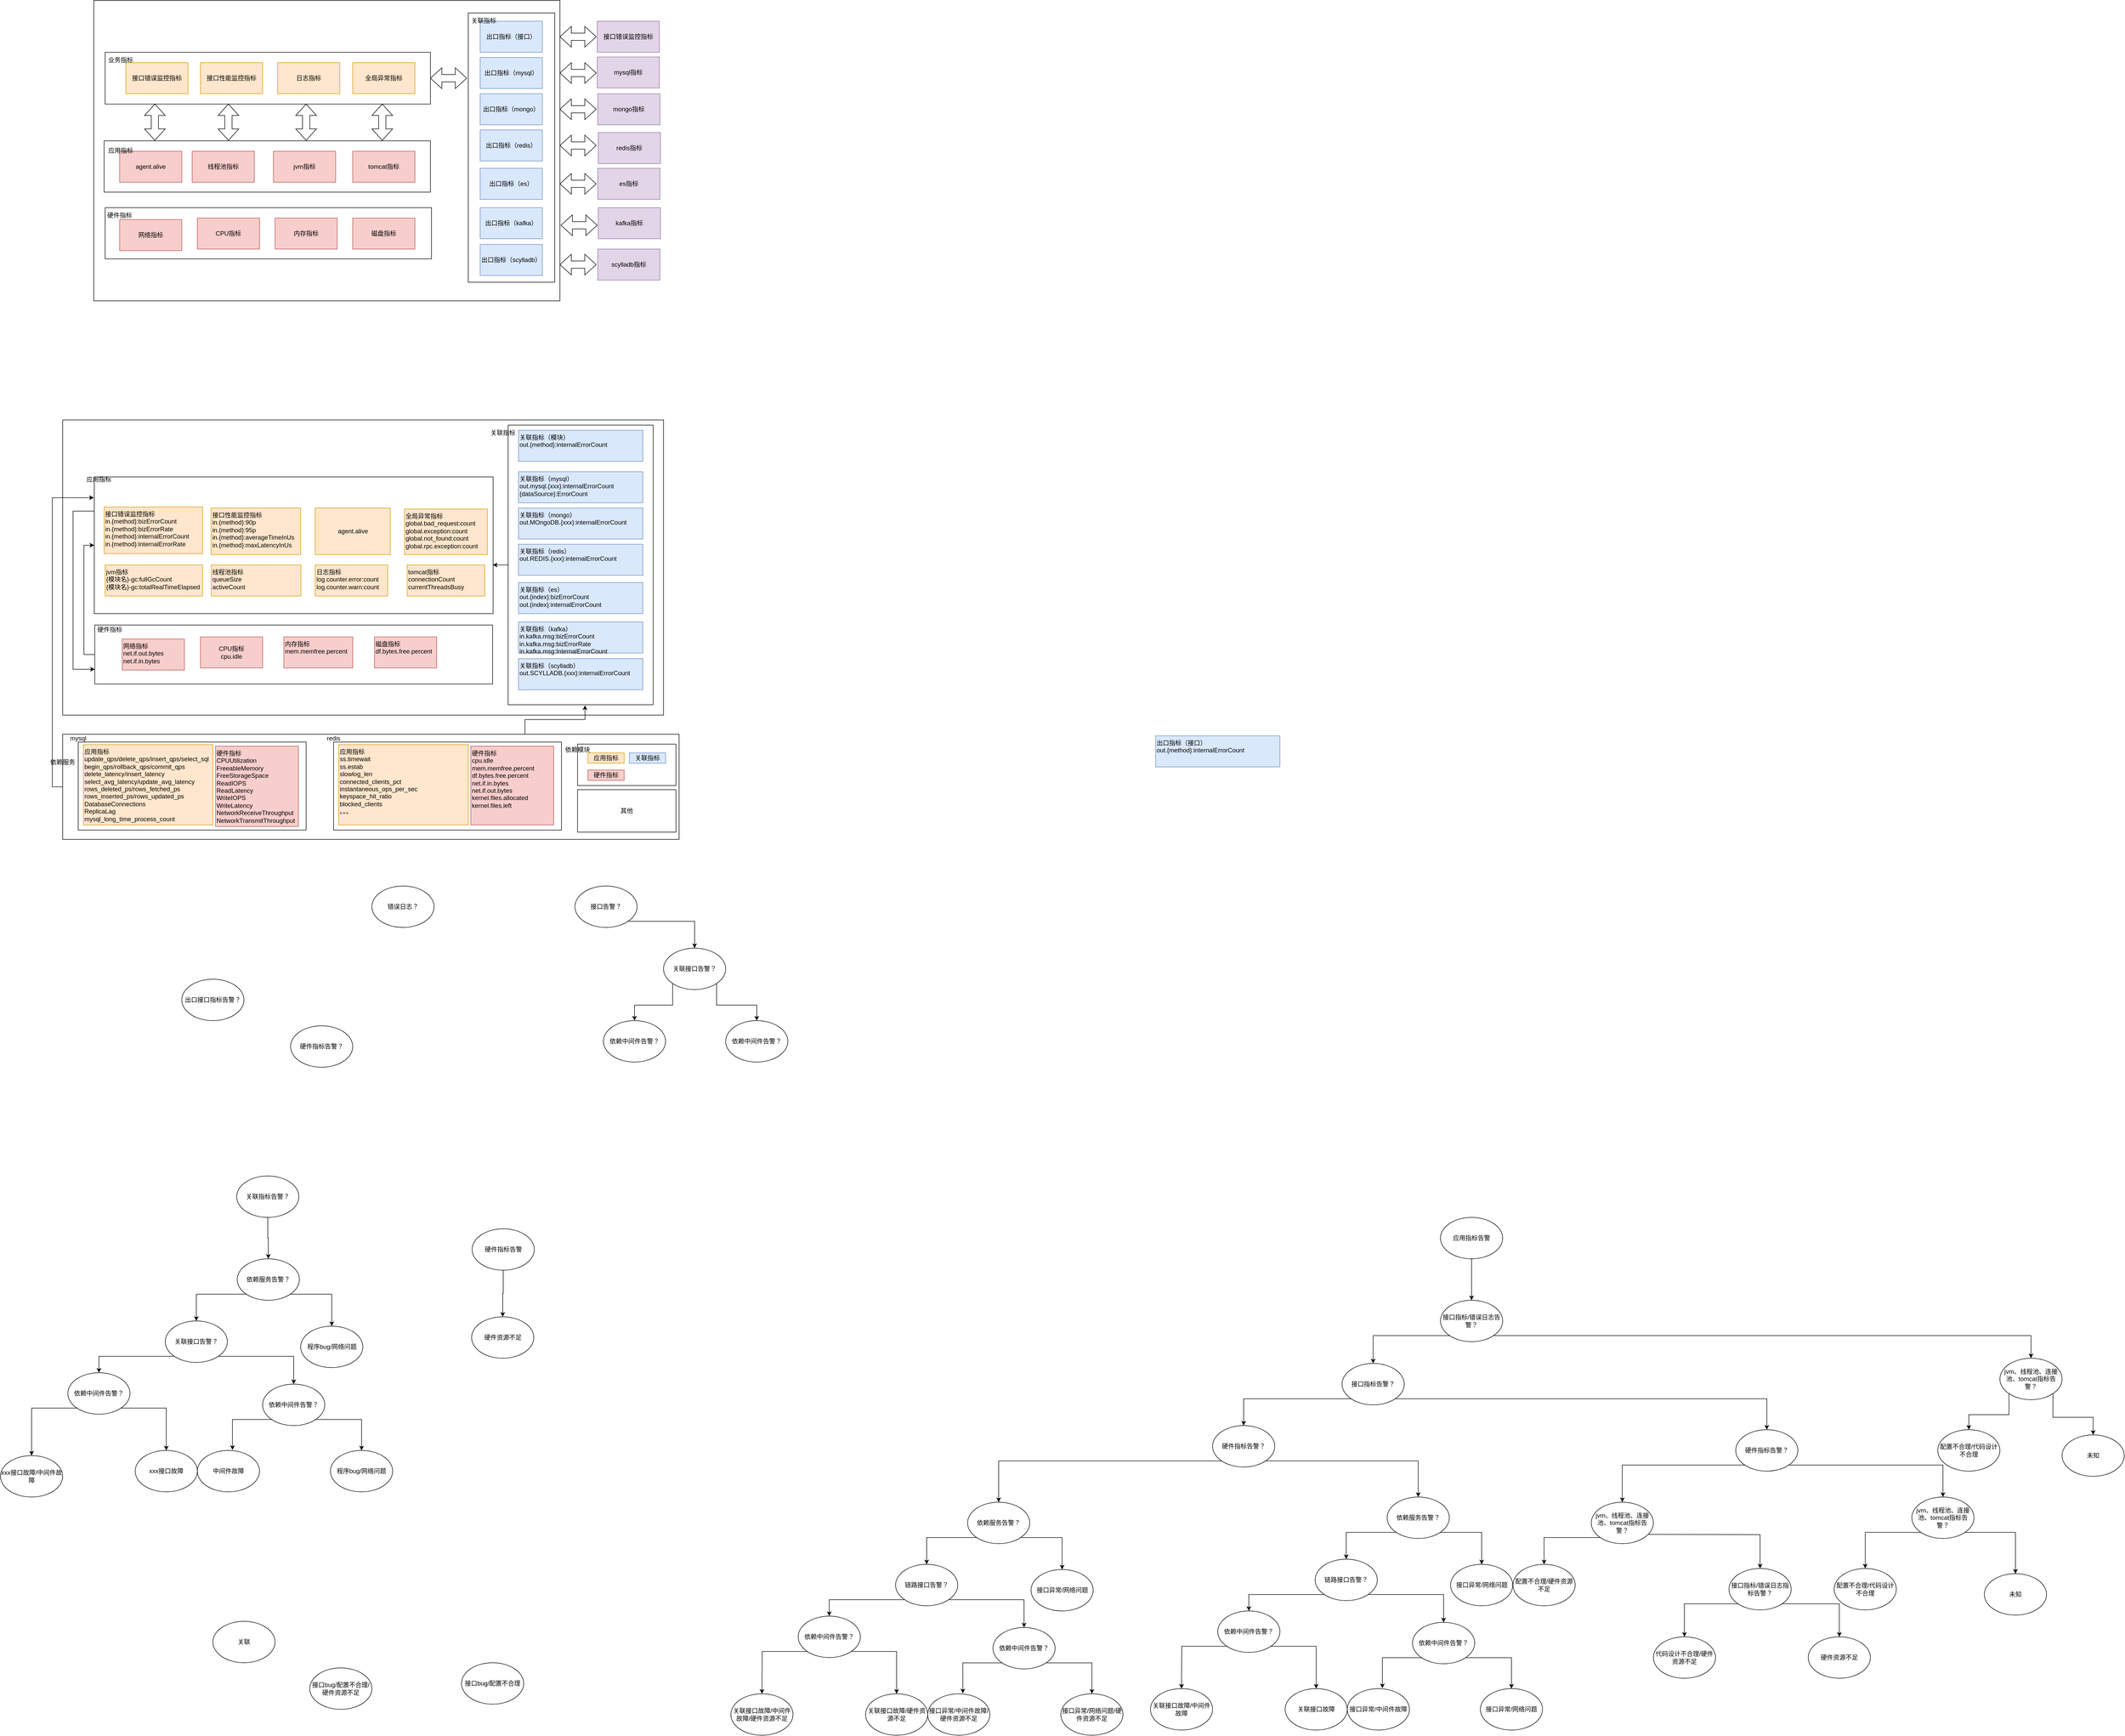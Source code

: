 <mxfile version="21.6.8" type="github">
  <diagram name="第 1 页" id="pP1Augc4i_gT_uIrw5zo">
    <mxGraphModel dx="2514" dy="-258" grid="1" gridSize="10" guides="1" tooltips="1" connect="1" arrows="1" fold="1" page="1" pageScale="1" pageWidth="827" pageHeight="1169" math="0" shadow="0">
      <root>
        <mxCell id="0" />
        <mxCell id="1" parent="0" />
        <mxCell id="GTbeVNirNUgCoXyDw2od-292" value="" style="rounded=0;whiteSpace=wrap;html=1;" vertex="1" parent="1">
          <mxGeometry x="-700" y="2757" width="1190" height="203" as="geometry" />
        </mxCell>
        <mxCell id="GTbeVNirNUgCoXyDw2od-178" value="" style="rounded=0;whiteSpace=wrap;html=1;align=left;verticalAlign=top;" vertex="1" parent="1">
          <mxGeometry x="-700" y="2150" width="1160" height="570" as="geometry" />
        </mxCell>
        <mxCell id="GTbeVNirNUgCoXyDw2od-281" style="edgeStyle=orthogonalEdgeStyle;rounded=0;orthogonalLoop=1;jettySize=auto;html=1;exitX=0;exitY=0.5;exitDx=0;exitDy=0;entryX=0.999;entryY=0.644;entryDx=0;entryDy=0;entryPerimeter=0;" edge="1" parent="1" source="GTbeVNirNUgCoXyDw2od-257" target="GTbeVNirNUgCoXyDw2od-181">
          <mxGeometry relative="1" as="geometry" />
        </mxCell>
        <mxCell id="GTbeVNirNUgCoXyDw2od-257" value="" style="rounded=0;whiteSpace=wrap;html=1;" vertex="1" parent="1">
          <mxGeometry x="160" y="2160" width="280" height="540" as="geometry" />
        </mxCell>
        <mxCell id="GTbeVNirNUgCoXyDw2od-76" value="" style="rounded=0;whiteSpace=wrap;html=1;" vertex="1" parent="1">
          <mxGeometry x="-640" y="1340" width="900" height="580" as="geometry" />
        </mxCell>
        <mxCell id="GTbeVNirNUgCoXyDw2od-93" value="" style="rounded=0;whiteSpace=wrap;html=1;" vertex="1" parent="1">
          <mxGeometry x="-618" y="1740" width="630" height="99" as="geometry" />
        </mxCell>
        <mxCell id="GTbeVNirNUgCoXyDw2od-51" value="" style="rounded=0;whiteSpace=wrap;html=1;" vertex="1" parent="1">
          <mxGeometry x="-618" y="1440" width="628" height="100" as="geometry" />
        </mxCell>
        <mxCell id="GTbeVNirNUgCoXyDw2od-50" value="" style="rounded=0;whiteSpace=wrap;html=1;" vertex="1" parent="1">
          <mxGeometry x="-620" y="1611" width="630" height="99" as="geometry" />
        </mxCell>
        <mxCell id="GTbeVNirNUgCoXyDw2od-49" value="" style="rounded=0;whiteSpace=wrap;html=1;" vertex="1" parent="1">
          <mxGeometry x="83" y="1364" width="167" height="520" as="geometry" />
        </mxCell>
        <mxCell id="GTbeVNirNUgCoXyDw2od-22" value="CPU指标" style="rounded=0;whiteSpace=wrap;html=1;fillColor=#f8cecc;strokeColor=#b85450;" vertex="1" parent="1">
          <mxGeometry x="-440" y="1760" width="120" height="60" as="geometry" />
        </mxCell>
        <mxCell id="GTbeVNirNUgCoXyDw2od-23" value="内存指标" style="rounded=0;whiteSpace=wrap;html=1;fillColor=#f8cecc;strokeColor=#b85450;" vertex="1" parent="1">
          <mxGeometry x="-290" y="1760" width="120" height="60" as="geometry" />
        </mxCell>
        <mxCell id="GTbeVNirNUgCoXyDw2od-24" value="磁盘指标" style="rounded=0;whiteSpace=wrap;html=1;fillColor=#f8cecc;strokeColor=#b85450;" vertex="1" parent="1">
          <mxGeometry x="-140" y="1760" width="120" height="60" as="geometry" />
        </mxCell>
        <mxCell id="GTbeVNirNUgCoXyDw2od-25" value="网络指标" style="rounded=0;whiteSpace=wrap;html=1;fillColor=#f8cecc;strokeColor=#b85450;" vertex="1" parent="1">
          <mxGeometry x="-590" y="1763" width="120" height="60" as="geometry" />
        </mxCell>
        <mxCell id="GTbeVNirNUgCoXyDw2od-26" value="tomcat指标" style="rounded=0;whiteSpace=wrap;html=1;fillColor=#f8cecc;strokeColor=#b85450;" vertex="1" parent="1">
          <mxGeometry x="-140" y="1631" width="120" height="60" as="geometry" />
        </mxCell>
        <mxCell id="GTbeVNirNUgCoXyDw2od-27" value="线程池指标" style="rounded=0;whiteSpace=wrap;html=1;fillColor=#f8cecc;strokeColor=#b85450;" vertex="1" parent="1">
          <mxGeometry x="-450" y="1631" width="120" height="60" as="geometry" />
        </mxCell>
        <mxCell id="GTbeVNirNUgCoXyDw2od-28" value="jvm指标" style="rounded=0;whiteSpace=wrap;html=1;fillColor=#f8cecc;strokeColor=#b85450;" vertex="1" parent="1">
          <mxGeometry x="-293" y="1631" width="120" height="60" as="geometry" />
        </mxCell>
        <mxCell id="GTbeVNirNUgCoXyDw2od-29" value="日志指标" style="rounded=0;whiteSpace=wrap;html=1;fillColor=#ffe6cc;strokeColor=#d79b00;" vertex="1" parent="1">
          <mxGeometry x="-285" y="1460" width="120" height="60" as="geometry" />
        </mxCell>
        <mxCell id="GTbeVNirNUgCoXyDw2od-30" value="接口性能监控指标" style="rounded=0;whiteSpace=wrap;html=1;fillColor=#ffe6cc;strokeColor=#d79b00;" vertex="1" parent="1">
          <mxGeometry x="-434" y="1460" width="120" height="60" as="geometry" />
        </mxCell>
        <mxCell id="GTbeVNirNUgCoXyDw2od-31" value="接口错误监控指标" style="rounded=0;whiteSpace=wrap;html=1;fillColor=#ffe6cc;strokeColor=#d79b00;" vertex="1" parent="1">
          <mxGeometry x="-578" y="1460" width="120" height="60" as="geometry" />
        </mxCell>
        <mxCell id="GTbeVNirNUgCoXyDw2od-43" value="出口指标（mysql）" style="rounded=0;whiteSpace=wrap;html=1;fillColor=#dae8fc;strokeColor=#6c8ebf;" vertex="1" parent="1">
          <mxGeometry x="106" y="1450" width="120" height="60" as="geometry" />
        </mxCell>
        <mxCell id="GTbeVNirNUgCoXyDw2od-44" value="出口指标（mongo）" style="rounded=0;whiteSpace=wrap;html=1;fillColor=#dae8fc;strokeColor=#6c8ebf;" vertex="1" parent="1">
          <mxGeometry x="106" y="1520" width="120" height="60" as="geometry" />
        </mxCell>
        <mxCell id="GTbeVNirNUgCoXyDw2od-45" value="出口指标（redis）" style="rounded=0;whiteSpace=wrap;html=1;fillColor=#dae8fc;strokeColor=#6c8ebf;" vertex="1" parent="1">
          <mxGeometry x="106" y="1590" width="120" height="60" as="geometry" />
        </mxCell>
        <mxCell id="GTbeVNirNUgCoXyDw2od-46" value="出口指标（kafka）" style="rounded=0;whiteSpace=wrap;html=1;fillColor=#dae8fc;strokeColor=#6c8ebf;" vertex="1" parent="1">
          <mxGeometry x="106" y="1740" width="120" height="60" as="geometry" />
        </mxCell>
        <mxCell id="GTbeVNirNUgCoXyDw2od-47" value="出口指标（scylladb）" style="rounded=0;whiteSpace=wrap;html=1;fillColor=#dae8fc;strokeColor=#6c8ebf;" vertex="1" parent="1">
          <mxGeometry x="106" y="1811" width="120" height="60" as="geometry" />
        </mxCell>
        <mxCell id="GTbeVNirNUgCoXyDw2od-48" value="出口指标（es）" style="rounded=0;whiteSpace=wrap;html=1;fillColor=#dae8fc;strokeColor=#6c8ebf;" vertex="1" parent="1">
          <mxGeometry x="106" y="1664" width="120" height="60" as="geometry" />
        </mxCell>
        <mxCell id="GTbeVNirNUgCoXyDw2od-52" value="agent.alive" style="rounded=0;whiteSpace=wrap;html=1;fillColor=#f8cecc;strokeColor=#b85450;" vertex="1" parent="1">
          <mxGeometry x="-590" y="1631" width="120" height="60" as="geometry" />
        </mxCell>
        <mxCell id="GTbeVNirNUgCoXyDw2od-55" value="" style="html=1;shadow=0;dashed=0;align=center;verticalAlign=middle;shape=mxgraph.arrows2.twoWayArrow;dy=0.65;dx=22;direction=south;" vertex="1" parent="1">
          <mxGeometry x="-542" y="1540" width="40" height="70" as="geometry" />
        </mxCell>
        <mxCell id="GTbeVNirNUgCoXyDw2od-56" value="" style="html=1;shadow=0;dashed=0;align=center;verticalAlign=middle;shape=mxgraph.arrows2.twoWayArrow;dy=0.65;dx=22;direction=south;" vertex="1" parent="1">
          <mxGeometry x="-400" y="1540" width="40" height="70" as="geometry" />
        </mxCell>
        <mxCell id="GTbeVNirNUgCoXyDw2od-57" value="" style="html=1;shadow=0;dashed=0;align=center;verticalAlign=middle;shape=mxgraph.arrows2.twoWayArrow;dy=0.65;dx=22;direction=south;" vertex="1" parent="1">
          <mxGeometry x="-103" y="1540" width="40" height="70" as="geometry" />
        </mxCell>
        <mxCell id="GTbeVNirNUgCoXyDw2od-58" value="出口指标（接口）" style="rounded=0;whiteSpace=wrap;html=1;fillColor=#dae8fc;strokeColor=#6c8ebf;" vertex="1" parent="1">
          <mxGeometry x="106" y="1380" width="120" height="60" as="geometry" />
        </mxCell>
        <mxCell id="GTbeVNirNUgCoXyDw2od-60" value="" style="html=1;shadow=0;dashed=0;align=center;verticalAlign=middle;shape=mxgraph.arrows2.twoWayArrow;dy=0.65;dx=22;direction=west;" vertex="1" parent="1">
          <mxGeometry x="10" y="1470" width="70" height="40" as="geometry" />
        </mxCell>
        <mxCell id="GTbeVNirNUgCoXyDw2od-61" value="mysql指标" style="rounded=0;whiteSpace=wrap;html=1;fillColor=#e1d5e7;strokeColor=#9673a6;" vertex="1" parent="1">
          <mxGeometry x="332" y="1449" width="120" height="60" as="geometry" />
        </mxCell>
        <mxCell id="GTbeVNirNUgCoXyDw2od-62" value="mongo指标" style="rounded=0;whiteSpace=wrap;html=1;fillColor=#e1d5e7;strokeColor=#9673a6;" vertex="1" parent="1">
          <mxGeometry x="333" y="1520" width="120" height="60" as="geometry" />
        </mxCell>
        <mxCell id="GTbeVNirNUgCoXyDw2od-63" value="redis指标" style="rounded=0;whiteSpace=wrap;html=1;fillColor=#e1d5e7;strokeColor=#9673a6;" vertex="1" parent="1">
          <mxGeometry x="334" y="1595" width="120" height="60" as="geometry" />
        </mxCell>
        <mxCell id="GTbeVNirNUgCoXyDw2od-64" value="es指标" style="rounded=0;whiteSpace=wrap;html=1;fillColor=#e1d5e7;strokeColor=#9673a6;" vertex="1" parent="1">
          <mxGeometry x="333" y="1664" width="120" height="60" as="geometry" />
        </mxCell>
        <mxCell id="GTbeVNirNUgCoXyDw2od-65" value="kafka指标" style="rounded=0;whiteSpace=wrap;html=1;fillColor=#e1d5e7;strokeColor=#9673a6;" vertex="1" parent="1">
          <mxGeometry x="334" y="1740" width="120" height="60" as="geometry" />
        </mxCell>
        <mxCell id="GTbeVNirNUgCoXyDw2od-66" value="接口错误监控指标" style="rounded=0;whiteSpace=wrap;html=1;fillColor=#e1d5e7;strokeColor=#9673a6;" vertex="1" parent="1">
          <mxGeometry x="332" y="1380" width="120" height="60" as="geometry" />
        </mxCell>
        <mxCell id="GTbeVNirNUgCoXyDw2od-67" value="scylladb指标" style="rounded=0;whiteSpace=wrap;html=1;fillColor=#e1d5e7;strokeColor=#9673a6;" vertex="1" parent="1">
          <mxGeometry x="333" y="1820" width="120" height="60" as="geometry" />
        </mxCell>
        <mxCell id="GTbeVNirNUgCoXyDw2od-69" value="" style="html=1;shadow=0;dashed=0;align=center;verticalAlign=middle;shape=mxgraph.arrows2.twoWayArrow;dy=0.65;dx=22;direction=west;" vertex="1" parent="1">
          <mxGeometry x="260" y="1390" width="70" height="40" as="geometry" />
        </mxCell>
        <mxCell id="GTbeVNirNUgCoXyDw2od-70" value="" style="html=1;shadow=0;dashed=0;align=center;verticalAlign=middle;shape=mxgraph.arrows2.twoWayArrow;dy=0.65;dx=22;direction=west;" vertex="1" parent="1">
          <mxGeometry x="260" y="1460" width="70" height="40" as="geometry" />
        </mxCell>
        <mxCell id="GTbeVNirNUgCoXyDw2od-71" value="" style="html=1;shadow=0;dashed=0;align=center;verticalAlign=middle;shape=mxgraph.arrows2.twoWayArrow;dy=0.65;dx=22;direction=west;" vertex="1" parent="1">
          <mxGeometry x="260" y="1530" width="70" height="40" as="geometry" />
        </mxCell>
        <mxCell id="GTbeVNirNUgCoXyDw2od-72" value="" style="html=1;shadow=0;dashed=0;align=center;verticalAlign=middle;shape=mxgraph.arrows2.twoWayArrow;dy=0.65;dx=22;direction=west;" vertex="1" parent="1">
          <mxGeometry x="260" y="1600" width="70" height="40" as="geometry" />
        </mxCell>
        <mxCell id="GTbeVNirNUgCoXyDw2od-73" value="" style="html=1;shadow=0;dashed=0;align=center;verticalAlign=middle;shape=mxgraph.arrows2.twoWayArrow;dy=0.65;dx=22;direction=west;" vertex="1" parent="1">
          <mxGeometry x="260" y="1674" width="70" height="40" as="geometry" />
        </mxCell>
        <mxCell id="GTbeVNirNUgCoXyDw2od-74" value="" style="html=1;shadow=0;dashed=0;align=center;verticalAlign=middle;shape=mxgraph.arrows2.twoWayArrow;dy=0.65;dx=22;direction=west;" vertex="1" parent="1">
          <mxGeometry x="262" y="1754" width="70" height="40" as="geometry" />
        </mxCell>
        <mxCell id="GTbeVNirNUgCoXyDw2od-75" value="" style="html=1;shadow=0;dashed=0;align=center;verticalAlign=middle;shape=mxgraph.arrows2.twoWayArrow;dy=0.65;dx=22;direction=west;" vertex="1" parent="1">
          <mxGeometry x="260" y="1830" width="70" height="40" as="geometry" />
        </mxCell>
        <mxCell id="GTbeVNirNUgCoXyDw2od-80" value="业务指标" style="text;html=1;strokeColor=none;fillColor=none;align=center;verticalAlign=middle;whiteSpace=wrap;rounded=0;" vertex="1" parent="1">
          <mxGeometry x="-618" y="1440" width="60" height="30" as="geometry" />
        </mxCell>
        <mxCell id="GTbeVNirNUgCoXyDw2od-81" value="应用指标" style="text;html=1;strokeColor=none;fillColor=none;align=center;verticalAlign=middle;whiteSpace=wrap;rounded=0;" vertex="1" parent="1">
          <mxGeometry x="-618" y="1615" width="60" height="30" as="geometry" />
        </mxCell>
        <mxCell id="GTbeVNirNUgCoXyDw2od-82" value="关联指标" style="text;html=1;strokeColor=none;fillColor=none;align=center;verticalAlign=middle;whiteSpace=wrap;rounded=0;" vertex="1" parent="1">
          <mxGeometry x="83" y="1364" width="60" height="30" as="geometry" />
        </mxCell>
        <mxCell id="GTbeVNirNUgCoXyDw2od-94" value="硬件指标" style="text;html=1;strokeColor=none;fillColor=none;align=center;verticalAlign=middle;whiteSpace=wrap;rounded=0;" vertex="1" parent="1">
          <mxGeometry x="-620" y="1740" width="60" height="30" as="geometry" />
        </mxCell>
        <mxCell id="GTbeVNirNUgCoXyDw2od-132" value="全局异常指标" style="rounded=0;whiteSpace=wrap;html=1;fillColor=#ffe6cc;strokeColor=#d79b00;" vertex="1" parent="1">
          <mxGeometry x="-140" y="1460" width="120" height="60" as="geometry" />
        </mxCell>
        <mxCell id="GTbeVNirNUgCoXyDw2od-133" value="" style="html=1;shadow=0;dashed=0;align=center;verticalAlign=middle;shape=mxgraph.arrows2.twoWayArrow;dy=0.65;dx=22;direction=south;" vertex="1" parent="1">
          <mxGeometry x="-250" y="1540" width="40" height="70" as="geometry" />
        </mxCell>
        <mxCell id="GTbeVNirNUgCoXyDw2od-280" style="edgeStyle=orthogonalEdgeStyle;rounded=0;orthogonalLoop=1;jettySize=auto;html=1;exitX=0;exitY=0.5;exitDx=0;exitDy=0;entryX=0;entryY=0.5;entryDx=0;entryDy=0;" edge="1" parent="1" source="GTbeVNirNUgCoXyDw2od-179" target="GTbeVNirNUgCoXyDw2od-181">
          <mxGeometry relative="1" as="geometry" />
        </mxCell>
        <mxCell id="GTbeVNirNUgCoXyDw2od-179" value="" style="rounded=0;whiteSpace=wrap;html=1;" vertex="1" parent="1">
          <mxGeometry x="-638" y="2546" width="768" height="114" as="geometry" />
        </mxCell>
        <mxCell id="GTbeVNirNUgCoXyDw2od-297" style="edgeStyle=orthogonalEdgeStyle;rounded=0;orthogonalLoop=1;jettySize=auto;html=1;exitX=0;exitY=0.25;exitDx=0;exitDy=0;entryX=0;entryY=0.75;entryDx=0;entryDy=0;" edge="1" parent="1" source="GTbeVNirNUgCoXyDw2od-181" target="GTbeVNirNUgCoXyDw2od-179">
          <mxGeometry relative="1" as="geometry">
            <Array as="points">
              <mxPoint x="-680" y="2326" />
              <mxPoint x="-680" y="2632" />
            </Array>
          </mxGeometry>
        </mxCell>
        <mxCell id="GTbeVNirNUgCoXyDw2od-181" value="" style="rounded=0;whiteSpace=wrap;html=1;" vertex="1" parent="1">
          <mxGeometry x="-639" y="2260" width="770" height="264" as="geometry" />
        </mxCell>
        <mxCell id="GTbeVNirNUgCoXyDw2od-183" value="CPU指标&lt;br&gt;cpu.idle" style="rounded=0;whiteSpace=wrap;html=1;fillColor=#f8cecc;strokeColor=#b85450;verticalAlign=middle;align=center;" vertex="1" parent="1">
          <mxGeometry x="-434" y="2569" width="120" height="60" as="geometry" />
        </mxCell>
        <mxCell id="GTbeVNirNUgCoXyDw2od-184" value="内存指标&lt;br&gt;mem.memfree.percent" style="rounded=0;whiteSpace=wrap;html=1;fillColor=#f8cecc;strokeColor=#b85450;align=left;verticalAlign=top;" vertex="1" parent="1">
          <mxGeometry x="-273" y="2569" width="133" height="60" as="geometry" />
        </mxCell>
        <mxCell id="GTbeVNirNUgCoXyDw2od-185" value="磁盘指标&lt;br&gt;df.bytes.free.percent" style="rounded=0;whiteSpace=wrap;html=1;fillColor=#f8cecc;strokeColor=#b85450;align=left;verticalAlign=top;" vertex="1" parent="1">
          <mxGeometry x="-98" y="2569" width="120" height="60" as="geometry" />
        </mxCell>
        <mxCell id="GTbeVNirNUgCoXyDw2od-186" value="网络指标&lt;br&gt;&lt;div&gt;net.if.out.bytes&lt;/div&gt;&lt;div&gt;net.if.in.bytes&lt;/div&gt;" style="rounded=0;whiteSpace=wrap;html=1;fillColor=#f8cecc;strokeColor=#b85450;align=left;verticalAlign=top;" vertex="1" parent="1">
          <mxGeometry x="-585" y="2573" width="120" height="60" as="geometry" />
        </mxCell>
        <mxCell id="GTbeVNirNUgCoXyDw2od-187" value="tomcat指标&lt;br&gt;connectionCount&lt;br&gt;currentThreadsBusy" style="rounded=0;whiteSpace=wrap;html=1;fillColor=#ffe6cc;strokeColor=#d79b00;align=left;verticalAlign=top;" vertex="1" parent="1">
          <mxGeometry x="-35" y="2430" width="150" height="60" as="geometry" />
        </mxCell>
        <mxCell id="GTbeVNirNUgCoXyDw2od-188" value="线程池指标&lt;br&gt;queueSize&lt;br&gt;&lt;div style=&quot;&quot;&gt;&lt;span style=&quot;background-color: initial;&quot;&gt;activeCount&lt;/span&gt;&lt;/div&gt;" style="rounded=0;whiteSpace=wrap;html=1;fillColor=#ffe6cc;strokeColor=#d79b00;align=left;verticalAlign=top;" vertex="1" parent="1">
          <mxGeometry x="-413" y="2430" width="173" height="60" as="geometry" />
        </mxCell>
        <mxCell id="GTbeVNirNUgCoXyDw2od-189" value="jvm指标&lt;br&gt;&lt;div&gt;{模块名}-gc:fullGcCount&lt;/div&gt;&lt;div&gt;{模块名}-gc:totalRealTimeElapsed&lt;/div&gt;" style="rounded=0;whiteSpace=wrap;html=1;fillColor=#ffe6cc;strokeColor=#d79b00;align=left;verticalAlign=top;" vertex="1" parent="1">
          <mxGeometry x="-618" y="2430" width="188" height="60" as="geometry" />
        </mxCell>
        <mxCell id="GTbeVNirNUgCoXyDw2od-190" value="日志指标&lt;br&gt;&lt;div&gt;log.counter.error:count&lt;/div&gt;&lt;div&gt;log.counter.warn:count&lt;/div&gt;" style="rounded=0;whiteSpace=wrap;html=1;fillColor=#ffe6cc;strokeColor=#d79b00;align=left;verticalAlign=top;" vertex="1" parent="1">
          <mxGeometry x="-212.5" y="2430" width="140" height="60" as="geometry" />
        </mxCell>
        <mxCell id="GTbeVNirNUgCoXyDw2od-191" value="接口性能监控指标&lt;br&gt;&lt;div&gt;in.{method}:90p&lt;/div&gt;&lt;div&gt;in.{method}:95p&lt;/div&gt;&lt;div&gt;in.{method}:averageTimeInUs&lt;/div&gt;&lt;div&gt;in.{method}:maxLatencyInUs&lt;/div&gt;" style="rounded=0;whiteSpace=wrap;html=1;fillColor=#ffe6cc;strokeColor=#d79b00;align=left;verticalAlign=top;" vertex="1" parent="1">
          <mxGeometry x="-413.5" y="2320" width="173" height="90" as="geometry" />
        </mxCell>
        <mxCell id="GTbeVNirNUgCoXyDw2od-192" value="接口错误监控指标&lt;br&gt;&lt;div&gt;in.{method}:bizErrorCount&lt;/div&gt;&lt;div&gt;in.{method}:bizErrorRate&lt;/div&gt;&lt;div&gt;in.{method}:internalErrorCount&lt;/div&gt;&lt;div style=&quot;&quot;&gt;in.{method}:internalErrorRate&lt;/div&gt;" style="rounded=0;whiteSpace=wrap;html=1;fillColor=#ffe6cc;strokeColor=#d79b00;verticalAlign=top;align=left;" vertex="1" parent="1">
          <mxGeometry x="-620" y="2318" width="190" height="90" as="geometry" />
        </mxCell>
        <mxCell id="GTbeVNirNUgCoXyDw2od-199" value="agent.alive" style="rounded=0;whiteSpace=wrap;html=1;fillColor=#ffe6cc;strokeColor=#d79b00;" vertex="1" parent="1">
          <mxGeometry x="-212.5" y="2320" width="145" height="90" as="geometry" />
        </mxCell>
        <mxCell id="GTbeVNirNUgCoXyDw2od-220" value="应用指标" style="text;html=1;strokeColor=none;fillColor=none;align=center;verticalAlign=middle;whiteSpace=wrap;rounded=0;" vertex="1" parent="1">
          <mxGeometry x="-660" y="2250" width="60" height="30" as="geometry" />
        </mxCell>
        <mxCell id="GTbeVNirNUgCoXyDw2od-222" value="硬件指标" style="text;html=1;strokeColor=none;fillColor=none;align=center;verticalAlign=middle;whiteSpace=wrap;rounded=0;" vertex="1" parent="1">
          <mxGeometry x="-639" y="2540" width="60" height="30" as="geometry" />
        </mxCell>
        <mxCell id="GTbeVNirNUgCoXyDw2od-223" value="全局异常指标&lt;br&gt;&lt;div&gt;global.bad_request:count&lt;/div&gt;&lt;div&gt;global.exception:count&lt;/div&gt;&lt;div&gt;global.not_found:count&lt;/div&gt;&lt;div&gt;global.rpc.exception:count&lt;/div&gt;" style="rounded=0;whiteSpace=wrap;html=1;fillColor=#ffe6cc;strokeColor=#d79b00;align=left;verticalAlign=top;" vertex="1" parent="1">
          <mxGeometry x="-40" y="2322" width="160" height="88" as="geometry" />
        </mxCell>
        <mxCell id="GTbeVNirNUgCoXyDw2od-228" value="关联指标（mysql）&lt;br&gt;out.mysql.{xxx}:internalErrorCount&lt;br&gt;{dataSource}:ErrorCount&amp;nbsp;" style="rounded=0;whiteSpace=wrap;html=1;fillColor=#dae8fc;strokeColor=#6c8ebf;align=left;verticalAlign=top;" vertex="1" parent="1">
          <mxGeometry x="180" y="2250" width="240" height="60" as="geometry" />
        </mxCell>
        <mxCell id="GTbeVNirNUgCoXyDw2od-229" value="关联指标（mongo）&lt;br&gt;out.MOngoDB.{xxx}:internalErrorCount" style="rounded=0;whiteSpace=wrap;html=1;fillColor=#dae8fc;strokeColor=#6c8ebf;align=left;verticalAlign=top;" vertex="1" parent="1">
          <mxGeometry x="180" y="2320" width="240" height="60" as="geometry" />
        </mxCell>
        <mxCell id="GTbeVNirNUgCoXyDw2od-230" value="关联指标（redis）&lt;br&gt;out.REDIS.{xxx}:internalErrorCount" style="rounded=0;whiteSpace=wrap;html=1;fillColor=#dae8fc;strokeColor=#6c8ebf;align=left;verticalAlign=top;" vertex="1" parent="1">
          <mxGeometry x="180" y="2390" width="240" height="60" as="geometry" />
        </mxCell>
        <mxCell id="GTbeVNirNUgCoXyDw2od-231" value="关联指标（kafka）&lt;br&gt;&lt;div&gt;in.kafka.msg:bizErrorCount&lt;/div&gt;&lt;div&gt;in.kafka.msg:bizErrorRate&lt;/div&gt;&lt;div&gt;in.kafka.msg:InternalErrorCount&lt;/div&gt;" style="rounded=0;whiteSpace=wrap;html=1;fillColor=#dae8fc;strokeColor=#6c8ebf;align=left;verticalAlign=top;" vertex="1" parent="1">
          <mxGeometry x="180" y="2540" width="240" height="60" as="geometry" />
        </mxCell>
        <mxCell id="GTbeVNirNUgCoXyDw2od-232" value="关联指标（scylladb）&lt;br&gt;out.SCYLLADB.{xxx}:internalErrorCount" style="rounded=0;whiteSpace=wrap;html=1;fillColor=#dae8fc;strokeColor=#6c8ebf;align=left;verticalAlign=top;" vertex="1" parent="1">
          <mxGeometry x="180" y="2611" width="240" height="60" as="geometry" />
        </mxCell>
        <mxCell id="GTbeVNirNUgCoXyDw2od-233" value="关联指标（es）&lt;br&gt;&lt;div&gt;out.{index}:bizErrorCount&lt;/div&gt;&lt;div&gt;out.{index}:internalErrorCount&lt;/div&gt;" style="rounded=0;whiteSpace=wrap;html=1;fillColor=#dae8fc;strokeColor=#6c8ebf;align=left;verticalAlign=top;" vertex="1" parent="1">
          <mxGeometry x="180" y="2464" width="240" height="60" as="geometry" />
        </mxCell>
        <mxCell id="GTbeVNirNUgCoXyDw2od-234" value="出口指标（接口）&lt;br&gt;out.{method}:internalErrorCount" style="rounded=0;whiteSpace=wrap;html=1;fillColor=#dae8fc;strokeColor=#6c8ebf;align=left;verticalAlign=top;" vertex="1" parent="1">
          <mxGeometry x="1410" y="2760" width="240" height="60" as="geometry" />
        </mxCell>
        <mxCell id="GTbeVNirNUgCoXyDw2od-249" value="关联指标（模块）&lt;br&gt;out.{method}:internalErrorCount" style="rounded=0;whiteSpace=wrap;html=1;fillColor=#dae8fc;strokeColor=#6c8ebf;align=left;verticalAlign=top;" vertex="1" parent="1">
          <mxGeometry x="180" y="2170" width="240" height="60" as="geometry" />
        </mxCell>
        <mxCell id="GTbeVNirNUgCoXyDw2od-263" value="关联指标" style="text;html=1;strokeColor=none;fillColor=none;align=center;verticalAlign=middle;whiteSpace=wrap;rounded=0;" vertex="1" parent="1">
          <mxGeometry x="120" y="2160" width="60" height="30" as="geometry" />
        </mxCell>
        <mxCell id="GTbeVNirNUgCoXyDw2od-270" value="" style="rounded=0;whiteSpace=wrap;html=1;" vertex="1" parent="1">
          <mxGeometry x="-670" y="2772" width="440" height="170" as="geometry" />
        </mxCell>
        <mxCell id="GTbeVNirNUgCoXyDw2od-271" value="硬件指标&lt;br&gt;&lt;div&gt;CPUUtilization&lt;/div&gt;&lt;div&gt;FreeableMemory&lt;/div&gt;&lt;div&gt;FreeStorageSpace&lt;/div&gt;&lt;div&gt;ReadIOPS&lt;/div&gt;&lt;div&gt;ReadLatency&lt;/div&gt;&lt;div&gt;WriteIOPS&lt;/div&gt;&lt;div&gt;WriteLatency&lt;/div&gt;&lt;div&gt;NetworkReceiveThroughput&lt;/div&gt;&lt;div&gt;NetworkTransmitThroughput&lt;/div&gt;" style="rounded=0;whiteSpace=wrap;html=1;verticalAlign=top;align=left;fillColor=#f8cecc;strokeColor=#b85450;" vertex="1" parent="1">
          <mxGeometry x="-405" y="2780" width="160" height="155" as="geometry" />
        </mxCell>
        <mxCell id="GTbeVNirNUgCoXyDw2od-272" value="应用指标&lt;br&gt;&lt;div&gt;&lt;/div&gt;update_qps/delete_qps/insert_qps/select_sql&lt;br&gt;&lt;div&gt;begin_qps/rollback_qps/commit_qps&lt;/div&gt;&lt;div&gt;delete_latency/&lt;span style=&quot;background-color: initial;&quot;&gt;insert_latency&lt;/span&gt;&lt;/div&gt;&lt;div&gt;select_avg_latency/&lt;span style=&quot;background-color: initial;&quot;&gt;update_avg_latency&lt;/span&gt;&lt;/div&gt;&lt;div&gt;rows_deleted_ps/&lt;span style=&quot;background-color: initial;&quot;&gt;rows_fetched_ps&lt;/span&gt;&lt;/div&gt;&lt;div&gt;rows_inserted_ps/&lt;span style=&quot;background-color: initial;&quot;&gt;rows_updated_ps&lt;/span&gt;&lt;/div&gt;&lt;div&gt;DatabaseConnections&lt;/div&gt;&lt;div&gt;ReplicaLag&lt;/div&gt;&lt;div&gt;mysql_long_time_process_count&lt;/div&gt;" style="rounded=0;whiteSpace=wrap;html=1;align=left;verticalAlign=top;fillColor=#ffe6cc;strokeColor=#d79b00;" vertex="1" parent="1">
          <mxGeometry x="-660" y="2777" width="250" height="155" as="geometry" />
        </mxCell>
        <mxCell id="GTbeVNirNUgCoXyDw2od-274" value="" style="rounded=0;whiteSpace=wrap;html=1;" vertex="1" parent="1">
          <mxGeometry x="294" y="2776" width="190" height="80" as="geometry" />
        </mxCell>
        <mxCell id="GTbeVNirNUgCoXyDw2od-276" value="应用指标" style="rounded=0;whiteSpace=wrap;html=1;fillColor=#ffe6cc;strokeColor=#d79b00;" vertex="1" parent="1">
          <mxGeometry x="314" y="2793" width="70" height="20" as="geometry" />
        </mxCell>
        <mxCell id="GTbeVNirNUgCoXyDw2od-277" value="硬件指标" style="rounded=0;whiteSpace=wrap;html=1;fillColor=#f8cecc;strokeColor=#b85450;" vertex="1" parent="1">
          <mxGeometry x="314" y="2826" width="70" height="20" as="geometry" />
        </mxCell>
        <mxCell id="GTbeVNirNUgCoXyDw2od-278" value="关联指标" style="rounded=0;whiteSpace=wrap;html=1;fillColor=#dae8fc;strokeColor=#6c8ebf;" vertex="1" parent="1">
          <mxGeometry x="394" y="2793" width="70" height="20" as="geometry" />
        </mxCell>
        <mxCell id="GTbeVNirNUgCoXyDw2od-269" value="依赖模块" style="text;html=1;strokeColor=none;fillColor=none;align=center;verticalAlign=middle;whiteSpace=wrap;rounded=0;" vertex="1" parent="1">
          <mxGeometry x="264" y="2772" width="60" height="30" as="geometry" />
        </mxCell>
        <mxCell id="GTbeVNirNUgCoXyDw2od-279" value="mysql" style="text;html=1;strokeColor=none;fillColor=none;align=center;verticalAlign=middle;whiteSpace=wrap;rounded=0;" vertex="1" parent="1">
          <mxGeometry x="-700" y="2750" width="60" height="30" as="geometry" />
        </mxCell>
        <mxCell id="GTbeVNirNUgCoXyDw2od-283" value="" style="rounded=0;whiteSpace=wrap;html=1;" vertex="1" parent="1">
          <mxGeometry x="-177" y="2772" width="440" height="170" as="geometry" />
        </mxCell>
        <mxCell id="GTbeVNirNUgCoXyDw2od-284" value="硬件指标&lt;br&gt;&lt;div&gt;&lt;div&gt;cpu.idle&lt;/div&gt;&lt;div&gt;mem.memfree.percent&lt;/div&gt;&lt;div&gt;df.bytes.free.percent&lt;/div&gt;&lt;div&gt;net.if.in.bytes&lt;/div&gt;&lt;div&gt;net.if.out.bytes&lt;/div&gt;&lt;div&gt;kernel.files.allocated&lt;/div&gt;&lt;div&gt;kernel.files.left&lt;/div&gt;&lt;/div&gt;" style="rounded=0;whiteSpace=wrap;html=1;verticalAlign=top;align=left;fillColor=#f8cecc;strokeColor=#b85450;" vertex="1" parent="1">
          <mxGeometry x="88" y="2780" width="160" height="152" as="geometry" />
        </mxCell>
        <mxCell id="GTbeVNirNUgCoXyDw2od-285" value="应用指标&lt;br&gt;&lt;div&gt;&lt;/div&gt;&lt;div&gt;ss.timewait&lt;/div&gt;&lt;div&gt;ss.estab&lt;/div&gt;&lt;div&gt;slowlog_len&lt;/div&gt;&lt;div&gt;connected_clients_pct&lt;/div&gt;&lt;div&gt;instantaneous_ops_per_sec&lt;/div&gt;&lt;div&gt;keyspace_hit_ratio&lt;/div&gt;&lt;div&gt;blocked_clients&lt;/div&gt;&lt;div&gt;。。。&lt;/div&gt;" style="rounded=0;whiteSpace=wrap;html=1;align=left;verticalAlign=top;fillColor=#ffe6cc;strokeColor=#d79b00;" vertex="1" parent="1">
          <mxGeometry x="-167" y="2777" width="250" height="155" as="geometry" />
        </mxCell>
        <mxCell id="GTbeVNirNUgCoXyDw2od-286" value="redis" style="text;html=1;strokeColor=none;fillColor=none;align=center;verticalAlign=middle;whiteSpace=wrap;rounded=0;" vertex="1" parent="1">
          <mxGeometry x="-207" y="2750" width="60" height="30" as="geometry" />
        </mxCell>
        <mxCell id="GTbeVNirNUgCoXyDw2od-291" value="其他" style="rounded=0;whiteSpace=wrap;html=1;" vertex="1" parent="1">
          <mxGeometry x="294" y="2864" width="190" height="82" as="geometry" />
        </mxCell>
        <mxCell id="GTbeVNirNUgCoXyDw2od-296" style="edgeStyle=orthogonalEdgeStyle;rounded=0;orthogonalLoop=1;jettySize=auto;html=1;exitX=0;exitY=0.5;exitDx=0;exitDy=0;entryX=-0.001;entryY=0.152;entryDx=0;entryDy=0;entryPerimeter=0;" edge="1" parent="1" source="GTbeVNirNUgCoXyDw2od-292" target="GTbeVNirNUgCoXyDw2od-181">
          <mxGeometry relative="1" as="geometry" />
        </mxCell>
        <mxCell id="GTbeVNirNUgCoXyDw2od-295" style="edgeStyle=orthogonalEdgeStyle;rounded=0;orthogonalLoop=1;jettySize=auto;html=1;exitX=0.75;exitY=0;exitDx=0;exitDy=0;entryX=0.53;entryY=1.002;entryDx=0;entryDy=0;entryPerimeter=0;" edge="1" parent="1" source="GTbeVNirNUgCoXyDw2od-292" target="GTbeVNirNUgCoXyDw2od-257">
          <mxGeometry relative="1" as="geometry" />
        </mxCell>
        <mxCell id="GTbeVNirNUgCoXyDw2od-298" value="依赖服务" style="text;html=1;strokeColor=none;fillColor=none;align=center;verticalAlign=middle;whiteSpace=wrap;rounded=0;" vertex="1" parent="1">
          <mxGeometry x="-730" y="2796" width="60" height="30" as="geometry" />
        </mxCell>
        <mxCell id="GTbeVNirNUgCoXyDw2od-315" style="edgeStyle=orthogonalEdgeStyle;rounded=0;orthogonalLoop=1;jettySize=auto;html=1;exitX=1;exitY=1;exitDx=0;exitDy=0;" edge="1" parent="1" source="GTbeVNirNUgCoXyDw2od-307" target="GTbeVNirNUgCoXyDw2od-310">
          <mxGeometry relative="1" as="geometry" />
        </mxCell>
        <mxCell id="GTbeVNirNUgCoXyDw2od-307" value="接口告警？" style="ellipse;whiteSpace=wrap;html=1;" vertex="1" parent="1">
          <mxGeometry x="289" y="3050" width="120" height="80" as="geometry" />
        </mxCell>
        <mxCell id="GTbeVNirNUgCoXyDw2od-308" value="错误日志？" style="ellipse;whiteSpace=wrap;html=1;" vertex="1" parent="1">
          <mxGeometry x="-103" y="3050" width="120" height="80" as="geometry" />
        </mxCell>
        <mxCell id="GTbeVNirNUgCoXyDw2od-309" value="依赖中间件告警？" style="ellipse;whiteSpace=wrap;html=1;" vertex="1" parent="1">
          <mxGeometry x="344" y="3310" width="120" height="80" as="geometry" />
        </mxCell>
        <mxCell id="GTbeVNirNUgCoXyDw2od-316" style="edgeStyle=orthogonalEdgeStyle;rounded=0;orthogonalLoop=1;jettySize=auto;html=1;exitX=0;exitY=1;exitDx=0;exitDy=0;entryX=0.5;entryY=0;entryDx=0;entryDy=0;" edge="1" parent="1" source="GTbeVNirNUgCoXyDw2od-310" target="GTbeVNirNUgCoXyDw2od-309">
          <mxGeometry relative="1" as="geometry" />
        </mxCell>
        <mxCell id="GTbeVNirNUgCoXyDw2od-317" style="edgeStyle=orthogonalEdgeStyle;rounded=0;orthogonalLoop=1;jettySize=auto;html=1;exitX=1;exitY=1;exitDx=0;exitDy=0;entryX=0.5;entryY=0;entryDx=0;entryDy=0;" edge="1" parent="1" source="GTbeVNirNUgCoXyDw2od-310" target="GTbeVNirNUgCoXyDw2od-314">
          <mxGeometry relative="1" as="geometry" />
        </mxCell>
        <mxCell id="GTbeVNirNUgCoXyDw2od-310" value="关联接口告警？" style="ellipse;whiteSpace=wrap;html=1;" vertex="1" parent="1">
          <mxGeometry x="460" y="3170" width="120" height="80" as="geometry" />
        </mxCell>
        <mxCell id="GTbeVNirNUgCoXyDw2od-311" value="硬件指标告警？" style="ellipse;whiteSpace=wrap;html=1;" vertex="1" parent="1">
          <mxGeometry x="-260" y="3320" width="120" height="80" as="geometry" />
        </mxCell>
        <mxCell id="GTbeVNirNUgCoXyDw2od-313" value="出口接口指标告警？" style="ellipse;whiteSpace=wrap;html=1;" vertex="1" parent="1">
          <mxGeometry x="-470" y="3230" width="120" height="80" as="geometry" />
        </mxCell>
        <mxCell id="GTbeVNirNUgCoXyDw2od-314" value="依赖中间件告警？" style="ellipse;whiteSpace=wrap;html=1;" vertex="1" parent="1">
          <mxGeometry x="580" y="3310" width="120" height="80" as="geometry" />
        </mxCell>
        <mxCell id="GTbeVNirNUgCoXyDw2od-325" style="edgeStyle=orthogonalEdgeStyle;rounded=0;orthogonalLoop=1;jettySize=auto;html=1;exitX=0.5;exitY=1;exitDx=0;exitDy=0;entryX=0.5;entryY=0;entryDx=0;entryDy=0;" edge="1" parent="1" source="GTbeVNirNUgCoXyDw2od-319" target="GTbeVNirNUgCoXyDw2od-320">
          <mxGeometry relative="1" as="geometry" />
        </mxCell>
        <mxCell id="GTbeVNirNUgCoXyDw2od-319" value="关联指标告警？" style="ellipse;whiteSpace=wrap;html=1;" vertex="1" parent="1">
          <mxGeometry x="-364" y="3610" width="120" height="80" as="geometry" />
        </mxCell>
        <mxCell id="GTbeVNirNUgCoXyDw2od-328" style="edgeStyle=orthogonalEdgeStyle;rounded=0;orthogonalLoop=1;jettySize=auto;html=1;exitX=0;exitY=1;exitDx=0;exitDy=0;entryX=0.5;entryY=0;entryDx=0;entryDy=0;" edge="1" parent="1" source="GTbeVNirNUgCoXyDw2od-320" target="GTbeVNirNUgCoXyDw2od-327">
          <mxGeometry relative="1" as="geometry" />
        </mxCell>
        <mxCell id="GTbeVNirNUgCoXyDw2od-329" style="edgeStyle=orthogonalEdgeStyle;rounded=0;orthogonalLoop=1;jettySize=auto;html=1;exitX=1;exitY=1;exitDx=0;exitDy=0;entryX=0.5;entryY=0;entryDx=0;entryDy=0;" edge="1" parent="1" source="GTbeVNirNUgCoXyDw2od-320" target="GTbeVNirNUgCoXyDw2od-326">
          <mxGeometry relative="1" as="geometry" />
        </mxCell>
        <mxCell id="GTbeVNirNUgCoXyDw2od-320" value="依赖服务告警？" style="ellipse;whiteSpace=wrap;html=1;" vertex="1" parent="1">
          <mxGeometry x="-363" y="3770" width="120" height="80" as="geometry" />
        </mxCell>
        <mxCell id="GTbeVNirNUgCoXyDw2od-326" value="程序bug/网络问题" style="ellipse;whiteSpace=wrap;html=1;" vertex="1" parent="1">
          <mxGeometry x="-240.5" y="3900" width="120" height="80" as="geometry" />
        </mxCell>
        <mxCell id="GTbeVNirNUgCoXyDw2od-332" style="edgeStyle=orthogonalEdgeStyle;rounded=0;orthogonalLoop=1;jettySize=auto;html=1;exitX=0;exitY=1;exitDx=0;exitDy=0;entryX=0.5;entryY=0;entryDx=0;entryDy=0;" edge="1" parent="1" source="GTbeVNirNUgCoXyDw2od-327" target="GTbeVNirNUgCoXyDw2od-330">
          <mxGeometry relative="1" as="geometry" />
        </mxCell>
        <mxCell id="GTbeVNirNUgCoXyDw2od-342" style="edgeStyle=orthogonalEdgeStyle;rounded=0;orthogonalLoop=1;jettySize=auto;html=1;exitX=1;exitY=1;exitDx=0;exitDy=0;entryX=0.5;entryY=0;entryDx=0;entryDy=0;" edge="1" parent="1" source="GTbeVNirNUgCoXyDw2od-327" target="GTbeVNirNUgCoXyDw2od-331">
          <mxGeometry relative="1" as="geometry" />
        </mxCell>
        <mxCell id="GTbeVNirNUgCoXyDw2od-327" value="关联接口告警？" style="ellipse;whiteSpace=wrap;html=1;" vertex="1" parent="1">
          <mxGeometry x="-502" y="3890" width="120" height="80" as="geometry" />
        </mxCell>
        <mxCell id="GTbeVNirNUgCoXyDw2od-340" style="edgeStyle=orthogonalEdgeStyle;rounded=0;orthogonalLoop=1;jettySize=auto;html=1;exitX=0;exitY=1;exitDx=0;exitDy=0;entryX=0.5;entryY=0;entryDx=0;entryDy=0;" edge="1" parent="1" source="GTbeVNirNUgCoXyDw2od-330" target="GTbeVNirNUgCoXyDw2od-338">
          <mxGeometry relative="1" as="geometry" />
        </mxCell>
        <mxCell id="GTbeVNirNUgCoXyDw2od-341" style="edgeStyle=orthogonalEdgeStyle;rounded=0;orthogonalLoop=1;jettySize=auto;html=1;exitX=1;exitY=1;exitDx=0;exitDy=0;entryX=0.5;entryY=0;entryDx=0;entryDy=0;" edge="1" parent="1" source="GTbeVNirNUgCoXyDw2od-330" target="GTbeVNirNUgCoXyDw2od-339">
          <mxGeometry relative="1" as="geometry" />
        </mxCell>
        <mxCell id="GTbeVNirNUgCoXyDw2od-330" value="依赖中间件告警？" style="ellipse;whiteSpace=wrap;html=1;" vertex="1" parent="1">
          <mxGeometry x="-690" y="3990" width="120" height="80" as="geometry" />
        </mxCell>
        <mxCell id="GTbeVNirNUgCoXyDw2od-336" style="edgeStyle=orthogonalEdgeStyle;rounded=0;orthogonalLoop=1;jettySize=auto;html=1;exitX=0;exitY=1;exitDx=0;exitDy=0;entryX=0.565;entryY=-0.01;entryDx=0;entryDy=0;entryPerimeter=0;" edge="1" parent="1" source="GTbeVNirNUgCoXyDw2od-331" target="GTbeVNirNUgCoXyDw2od-334">
          <mxGeometry relative="1" as="geometry" />
        </mxCell>
        <mxCell id="GTbeVNirNUgCoXyDw2od-337" style="edgeStyle=orthogonalEdgeStyle;rounded=0;orthogonalLoop=1;jettySize=auto;html=1;exitX=1;exitY=1;exitDx=0;exitDy=0;entryX=0.5;entryY=0;entryDx=0;entryDy=0;" edge="1" parent="1" source="GTbeVNirNUgCoXyDw2od-331" target="GTbeVNirNUgCoXyDw2od-335">
          <mxGeometry relative="1" as="geometry" />
        </mxCell>
        <mxCell id="GTbeVNirNUgCoXyDw2od-331" value="依赖中间件告警？" style="ellipse;whiteSpace=wrap;html=1;" vertex="1" parent="1">
          <mxGeometry x="-314" y="4012" width="120" height="80" as="geometry" />
        </mxCell>
        <mxCell id="GTbeVNirNUgCoXyDw2od-334" value="中间件故障" style="ellipse;whiteSpace=wrap;html=1;" vertex="1" parent="1">
          <mxGeometry x="-440" y="4140" width="120" height="80" as="geometry" />
        </mxCell>
        <mxCell id="GTbeVNirNUgCoXyDw2od-335" value="程序bug/网络问题" style="ellipse;whiteSpace=wrap;html=1;" vertex="1" parent="1">
          <mxGeometry x="-183" y="4140" width="120" height="80" as="geometry" />
        </mxCell>
        <mxCell id="GTbeVNirNUgCoXyDw2od-338" value="xxx接口故障/中间件故障" style="ellipse;whiteSpace=wrap;html=1;" vertex="1" parent="1">
          <mxGeometry x="-820" y="4150" width="120" height="80" as="geometry" />
        </mxCell>
        <mxCell id="GTbeVNirNUgCoXyDw2od-339" value="xxx接口故障" style="ellipse;whiteSpace=wrap;html=1;" vertex="1" parent="1">
          <mxGeometry x="-560" y="4140" width="120" height="80" as="geometry" />
        </mxCell>
        <mxCell id="GTbeVNirNUgCoXyDw2od-345" style="edgeStyle=orthogonalEdgeStyle;rounded=0;orthogonalLoop=1;jettySize=auto;html=1;exitX=0.5;exitY=1;exitDx=0;exitDy=0;entryX=0.5;entryY=0;entryDx=0;entryDy=0;" edge="1" parent="1" source="GTbeVNirNUgCoXyDw2od-343" target="GTbeVNirNUgCoXyDw2od-344">
          <mxGeometry relative="1" as="geometry" />
        </mxCell>
        <mxCell id="GTbeVNirNUgCoXyDw2od-343" value="硬件指标告警" style="ellipse;whiteSpace=wrap;html=1;" vertex="1" parent="1">
          <mxGeometry x="90.5" y="3712" width="120" height="80" as="geometry" />
        </mxCell>
        <mxCell id="GTbeVNirNUgCoXyDw2od-344" value="硬件资源不足" style="ellipse;whiteSpace=wrap;html=1;" vertex="1" parent="1">
          <mxGeometry x="89.5" y="3882" width="120" height="80" as="geometry" />
        </mxCell>
        <mxCell id="GTbeVNirNUgCoXyDw2od-360" value="接口bug/配置不合理/硬件资源不足" style="ellipse;whiteSpace=wrap;html=1;" vertex="1" parent="1">
          <mxGeometry x="-223" y="4560" width="120" height="80" as="geometry" />
        </mxCell>
        <mxCell id="GTbeVNirNUgCoXyDw2od-362" value="接口bug/配置不合理" style="ellipse;whiteSpace=wrap;html=1;" vertex="1" parent="1">
          <mxGeometry x="70" y="4550" width="120" height="80" as="geometry" />
        </mxCell>
        <mxCell id="GTbeVNirNUgCoXyDw2od-364" value="关联" style="ellipse;whiteSpace=wrap;html=1;" vertex="1" parent="1">
          <mxGeometry x="-410" y="4470" width="120" height="80" as="geometry" />
        </mxCell>
        <mxCell id="GTbeVNirNUgCoXyDw2od-386" style="edgeStyle=orthogonalEdgeStyle;rounded=0;orthogonalLoop=1;jettySize=auto;html=1;exitX=0.5;exitY=1;exitDx=0;exitDy=0;entryX=0.5;entryY=0;entryDx=0;entryDy=0;" edge="1" parent="1" source="GTbeVNirNUgCoXyDw2od-384" target="GTbeVNirNUgCoXyDw2od-385">
          <mxGeometry relative="1" as="geometry" />
        </mxCell>
        <mxCell id="GTbeVNirNUgCoXyDw2od-384" value="应用指标告警" style="ellipse;whiteSpace=wrap;html=1;" vertex="1" parent="1">
          <mxGeometry x="1960" y="3690" width="120" height="80" as="geometry" />
        </mxCell>
        <mxCell id="GTbeVNirNUgCoXyDw2od-388" style="edgeStyle=orthogonalEdgeStyle;rounded=0;orthogonalLoop=1;jettySize=auto;html=1;exitX=1;exitY=1;exitDx=0;exitDy=0;entryX=0.5;entryY=0;entryDx=0;entryDy=0;" edge="1" parent="1" source="GTbeVNirNUgCoXyDw2od-385" target="GTbeVNirNUgCoXyDw2od-387">
          <mxGeometry relative="1" as="geometry" />
        </mxCell>
        <mxCell id="GTbeVNirNUgCoXyDw2od-394" style="edgeStyle=orthogonalEdgeStyle;rounded=0;orthogonalLoop=1;jettySize=auto;html=1;exitX=0;exitY=1;exitDx=0;exitDy=0;" edge="1" parent="1" source="GTbeVNirNUgCoXyDw2od-385" target="GTbeVNirNUgCoXyDw2od-393">
          <mxGeometry relative="1" as="geometry" />
        </mxCell>
        <mxCell id="GTbeVNirNUgCoXyDw2od-385" value="接口指标/错误日志告警？" style="ellipse;whiteSpace=wrap;html=1;" vertex="1" parent="1">
          <mxGeometry x="1960" y="3850" width="120" height="80" as="geometry" />
        </mxCell>
        <mxCell id="GTbeVNirNUgCoXyDw2od-391" style="edgeStyle=orthogonalEdgeStyle;rounded=0;orthogonalLoop=1;jettySize=auto;html=1;exitX=0;exitY=1;exitDx=0;exitDy=0;entryX=0.5;entryY=0;entryDx=0;entryDy=0;" edge="1" parent="1" source="GTbeVNirNUgCoXyDw2od-387" target="GTbeVNirNUgCoXyDw2od-390">
          <mxGeometry relative="1" as="geometry" />
        </mxCell>
        <mxCell id="GTbeVNirNUgCoXyDw2od-392" style="edgeStyle=orthogonalEdgeStyle;rounded=0;orthogonalLoop=1;jettySize=auto;html=1;exitX=1;exitY=1;exitDx=0;exitDy=0;entryX=0.5;entryY=0;entryDx=0;entryDy=0;" edge="1" parent="1" source="GTbeVNirNUgCoXyDw2od-387" target="GTbeVNirNUgCoXyDw2od-389">
          <mxGeometry relative="1" as="geometry" />
        </mxCell>
        <mxCell id="GTbeVNirNUgCoXyDw2od-387" value="jvm、线程池、连接池、tomcat指标告警？" style="ellipse;whiteSpace=wrap;html=1;" vertex="1" parent="1">
          <mxGeometry x="3040" y="3962" width="120" height="80" as="geometry" />
        </mxCell>
        <mxCell id="GTbeVNirNUgCoXyDw2od-389" value="未知" style="ellipse;whiteSpace=wrap;html=1;" vertex="1" parent="1">
          <mxGeometry x="3160" y="4110" width="120" height="80" as="geometry" />
        </mxCell>
        <mxCell id="GTbeVNirNUgCoXyDw2od-390" value="配置不合理/代码设计不合理" style="ellipse;whiteSpace=wrap;html=1;" vertex="1" parent="1">
          <mxGeometry x="2920" y="4100" width="120" height="80" as="geometry" />
        </mxCell>
        <mxCell id="GTbeVNirNUgCoXyDw2od-396" style="edgeStyle=orthogonalEdgeStyle;rounded=0;orthogonalLoop=1;jettySize=auto;html=1;exitX=1;exitY=1;exitDx=0;exitDy=0;" edge="1" parent="1" source="GTbeVNirNUgCoXyDw2od-393" target="GTbeVNirNUgCoXyDw2od-395">
          <mxGeometry relative="1" as="geometry" />
        </mxCell>
        <mxCell id="GTbeVNirNUgCoXyDw2od-456" style="edgeStyle=orthogonalEdgeStyle;rounded=0;orthogonalLoop=1;jettySize=auto;html=1;exitX=0;exitY=1;exitDx=0;exitDy=0;entryX=0.5;entryY=0;entryDx=0;entryDy=0;" edge="1" parent="1" source="GTbeVNirNUgCoXyDw2od-393" target="GTbeVNirNUgCoXyDw2od-455">
          <mxGeometry relative="1" as="geometry" />
        </mxCell>
        <mxCell id="GTbeVNirNUgCoXyDw2od-393" value="接口指标告警？" style="ellipse;whiteSpace=wrap;html=1;" vertex="1" parent="1">
          <mxGeometry x="1770" y="3972" width="120" height="80" as="geometry" />
        </mxCell>
        <mxCell id="GTbeVNirNUgCoXyDw2od-416" style="edgeStyle=orthogonalEdgeStyle;rounded=0;orthogonalLoop=1;jettySize=auto;html=1;exitX=0;exitY=1;exitDx=0;exitDy=0;" edge="1" parent="1" source="GTbeVNirNUgCoXyDw2od-395" target="GTbeVNirNUgCoXyDw2od-408">
          <mxGeometry relative="1" as="geometry" />
        </mxCell>
        <mxCell id="GTbeVNirNUgCoXyDw2od-424" style="edgeStyle=orthogonalEdgeStyle;rounded=0;orthogonalLoop=1;jettySize=auto;html=1;exitX=1;exitY=1;exitDx=0;exitDy=0;" edge="1" parent="1" source="GTbeVNirNUgCoXyDw2od-395" target="GTbeVNirNUgCoXyDw2od-421">
          <mxGeometry relative="1" as="geometry" />
        </mxCell>
        <mxCell id="GTbeVNirNUgCoXyDw2od-395" value="硬件指标告警？" style="ellipse;whiteSpace=wrap;html=1;" vertex="1" parent="1">
          <mxGeometry x="2530" y="4100" width="120" height="80" as="geometry" />
        </mxCell>
        <mxCell id="GTbeVNirNUgCoXyDw2od-406" style="edgeStyle=orthogonalEdgeStyle;rounded=0;orthogonalLoop=1;jettySize=auto;html=1;exitX=1;exitY=1;exitDx=0;exitDy=0;entryX=0.5;entryY=0;entryDx=0;entryDy=0;" edge="1" parent="1" target="GTbeVNirNUgCoXyDw2od-411">
          <mxGeometry relative="1" as="geometry">
            <mxPoint x="2353.426" y="4302.144" as="sourcePoint" />
          </mxGeometry>
        </mxCell>
        <mxCell id="GTbeVNirNUgCoXyDw2od-445" style="edgeStyle=orthogonalEdgeStyle;rounded=0;orthogonalLoop=1;jettySize=auto;html=1;exitX=0;exitY=1;exitDx=0;exitDy=0;entryX=0.5;entryY=0;entryDx=0;entryDy=0;" edge="1" parent="1" source="GTbeVNirNUgCoXyDw2od-408" target="GTbeVNirNUgCoXyDw2od-412">
          <mxGeometry relative="1" as="geometry" />
        </mxCell>
        <mxCell id="GTbeVNirNUgCoXyDw2od-408" value="jvm、线程池、连接池、tomcat指标告警？" style="ellipse;whiteSpace=wrap;html=1;" vertex="1" parent="1">
          <mxGeometry x="2251" y="4240" width="120" height="80" as="geometry" />
        </mxCell>
        <mxCell id="GTbeVNirNUgCoXyDw2od-409" style="edgeStyle=orthogonalEdgeStyle;rounded=0;orthogonalLoop=1;jettySize=auto;html=1;exitX=0;exitY=1;exitDx=0;exitDy=0;entryX=0.5;entryY=0;entryDx=0;entryDy=0;" edge="1" parent="1" source="GTbeVNirNUgCoXyDw2od-411" target="GTbeVNirNUgCoXyDw2od-413">
          <mxGeometry relative="1" as="geometry" />
        </mxCell>
        <mxCell id="GTbeVNirNUgCoXyDw2od-410" style="edgeStyle=orthogonalEdgeStyle;rounded=0;orthogonalLoop=1;jettySize=auto;html=1;exitX=1;exitY=1;exitDx=0;exitDy=0;entryX=0.5;entryY=0;entryDx=0;entryDy=0;" edge="1" parent="1" source="GTbeVNirNUgCoXyDw2od-411" target="GTbeVNirNUgCoXyDw2od-414">
          <mxGeometry relative="1" as="geometry" />
        </mxCell>
        <mxCell id="GTbeVNirNUgCoXyDw2od-411" value="接口指标/错误日志指标告警？" style="ellipse;whiteSpace=wrap;html=1;" vertex="1" parent="1">
          <mxGeometry x="2517" y="4368" width="120" height="80" as="geometry" />
        </mxCell>
        <mxCell id="GTbeVNirNUgCoXyDw2od-412" value="配置不合理/硬件资源不足" style="ellipse;whiteSpace=wrap;html=1;" vertex="1" parent="1">
          <mxGeometry x="2100" y="4360" width="120" height="80" as="geometry" />
        </mxCell>
        <mxCell id="GTbeVNirNUgCoXyDw2od-413" value="代码设计不合理/硬件资源不足" style="ellipse;whiteSpace=wrap;html=1;" vertex="1" parent="1">
          <mxGeometry x="2371" y="4500" width="120" height="80" as="geometry" />
        </mxCell>
        <mxCell id="GTbeVNirNUgCoXyDw2od-414" value="硬件资源不足" style="ellipse;whiteSpace=wrap;html=1;" vertex="1" parent="1">
          <mxGeometry x="2670" y="4500" width="120" height="80" as="geometry" />
        </mxCell>
        <mxCell id="GTbeVNirNUgCoXyDw2od-419" style="edgeStyle=orthogonalEdgeStyle;rounded=0;orthogonalLoop=1;jettySize=auto;html=1;exitX=0;exitY=1;exitDx=0;exitDy=0;entryX=0.5;entryY=0;entryDx=0;entryDy=0;" edge="1" parent="1" source="GTbeVNirNUgCoXyDw2od-421" target="GTbeVNirNUgCoXyDw2od-423">
          <mxGeometry relative="1" as="geometry" />
        </mxCell>
        <mxCell id="GTbeVNirNUgCoXyDw2od-420" style="edgeStyle=orthogonalEdgeStyle;rounded=0;orthogonalLoop=1;jettySize=auto;html=1;exitX=1;exitY=1;exitDx=0;exitDy=0;entryX=0.5;entryY=0;entryDx=0;entryDy=0;" edge="1" parent="1" source="GTbeVNirNUgCoXyDw2od-421" target="GTbeVNirNUgCoXyDw2od-422">
          <mxGeometry relative="1" as="geometry" />
        </mxCell>
        <mxCell id="GTbeVNirNUgCoXyDw2od-421" value="jvm、线程池、连接池、tomcat指标告警？" style="ellipse;whiteSpace=wrap;html=1;" vertex="1" parent="1">
          <mxGeometry x="2870" y="4230" width="120" height="80" as="geometry" />
        </mxCell>
        <mxCell id="GTbeVNirNUgCoXyDw2od-422" value="未知" style="ellipse;whiteSpace=wrap;html=1;" vertex="1" parent="1">
          <mxGeometry x="3010" y="4378" width="120" height="80" as="geometry" />
        </mxCell>
        <mxCell id="GTbeVNirNUgCoXyDw2od-423" value="配置不合理/代码设计不合理" style="ellipse;whiteSpace=wrap;html=1;" vertex="1" parent="1">
          <mxGeometry x="2720" y="4368" width="120" height="80" as="geometry" />
        </mxCell>
        <mxCell id="GTbeVNirNUgCoXyDw2od-425" style="edgeStyle=orthogonalEdgeStyle;rounded=0;orthogonalLoop=1;jettySize=auto;html=1;exitX=0;exitY=1;exitDx=0;exitDy=0;entryX=0.5;entryY=0;entryDx=0;entryDy=0;" edge="1" parent="1" source="GTbeVNirNUgCoXyDw2od-427" target="GTbeVNirNUgCoXyDw2od-431">
          <mxGeometry relative="1" as="geometry" />
        </mxCell>
        <mxCell id="GTbeVNirNUgCoXyDw2od-426" style="edgeStyle=orthogonalEdgeStyle;rounded=0;orthogonalLoop=1;jettySize=auto;html=1;exitX=1;exitY=1;exitDx=0;exitDy=0;entryX=0.5;entryY=0;entryDx=0;entryDy=0;" edge="1" parent="1" source="GTbeVNirNUgCoXyDw2od-427" target="GTbeVNirNUgCoXyDw2od-428">
          <mxGeometry relative="1" as="geometry" />
        </mxCell>
        <mxCell id="GTbeVNirNUgCoXyDw2od-427" value="依赖服务告警？" style="ellipse;whiteSpace=wrap;html=1;" vertex="1" parent="1">
          <mxGeometry x="1857" y="4230" width="120" height="80" as="geometry" />
        </mxCell>
        <mxCell id="GTbeVNirNUgCoXyDw2od-428" value="接口异常/网络问题" style="ellipse;whiteSpace=wrap;html=1;" vertex="1" parent="1">
          <mxGeometry x="1979.5" y="4360" width="120" height="80" as="geometry" />
        </mxCell>
        <mxCell id="GTbeVNirNUgCoXyDw2od-429" style="edgeStyle=orthogonalEdgeStyle;rounded=0;orthogonalLoop=1;jettySize=auto;html=1;exitX=0;exitY=1;exitDx=0;exitDy=0;entryX=0.5;entryY=0;entryDx=0;entryDy=0;" edge="1" parent="1" source="GTbeVNirNUgCoXyDw2od-431" target="GTbeVNirNUgCoXyDw2od-434">
          <mxGeometry relative="1" as="geometry" />
        </mxCell>
        <mxCell id="GTbeVNirNUgCoXyDw2od-430" style="edgeStyle=orthogonalEdgeStyle;rounded=0;orthogonalLoop=1;jettySize=auto;html=1;exitX=1;exitY=1;exitDx=0;exitDy=0;entryX=0.5;entryY=0;entryDx=0;entryDy=0;" edge="1" parent="1" source="GTbeVNirNUgCoXyDw2od-431" target="GTbeVNirNUgCoXyDw2od-437">
          <mxGeometry relative="1" as="geometry" />
        </mxCell>
        <mxCell id="GTbeVNirNUgCoXyDw2od-431" value="链路接口告警？" style="ellipse;whiteSpace=wrap;html=1;" vertex="1" parent="1">
          <mxGeometry x="1718" y="4350" width="120" height="80" as="geometry" />
        </mxCell>
        <mxCell id="GTbeVNirNUgCoXyDw2od-432" style="edgeStyle=orthogonalEdgeStyle;rounded=0;orthogonalLoop=1;jettySize=auto;html=1;exitX=0;exitY=1;exitDx=0;exitDy=0;entryX=0.5;entryY=0;entryDx=0;entryDy=0;" edge="1" parent="1" source="GTbeVNirNUgCoXyDw2od-434">
          <mxGeometry relative="1" as="geometry">
            <mxPoint x="1460" y="4600" as="targetPoint" />
          </mxGeometry>
        </mxCell>
        <mxCell id="GTbeVNirNUgCoXyDw2od-433" style="edgeStyle=orthogonalEdgeStyle;rounded=0;orthogonalLoop=1;jettySize=auto;html=1;exitX=1;exitY=1;exitDx=0;exitDy=0;entryX=0.5;entryY=0;entryDx=0;entryDy=0;" edge="1" parent="1" source="GTbeVNirNUgCoXyDw2od-434" target="GTbeVNirNUgCoXyDw2od-441">
          <mxGeometry relative="1" as="geometry" />
        </mxCell>
        <mxCell id="GTbeVNirNUgCoXyDw2od-434" value="依赖中间件告警？" style="ellipse;whiteSpace=wrap;html=1;" vertex="1" parent="1">
          <mxGeometry x="1530" y="4450" width="120" height="80" as="geometry" />
        </mxCell>
        <mxCell id="GTbeVNirNUgCoXyDw2od-435" style="edgeStyle=orthogonalEdgeStyle;rounded=0;orthogonalLoop=1;jettySize=auto;html=1;exitX=0;exitY=1;exitDx=0;exitDy=0;entryX=0.565;entryY=-0.01;entryDx=0;entryDy=0;entryPerimeter=0;" edge="1" parent="1" source="GTbeVNirNUgCoXyDw2od-437" target="GTbeVNirNUgCoXyDw2od-438">
          <mxGeometry relative="1" as="geometry" />
        </mxCell>
        <mxCell id="GTbeVNirNUgCoXyDw2od-436" style="edgeStyle=orthogonalEdgeStyle;rounded=0;orthogonalLoop=1;jettySize=auto;html=1;exitX=1;exitY=1;exitDx=0;exitDy=0;entryX=0.5;entryY=0;entryDx=0;entryDy=0;" edge="1" parent="1" source="GTbeVNirNUgCoXyDw2od-437" target="GTbeVNirNUgCoXyDw2od-439">
          <mxGeometry relative="1" as="geometry" />
        </mxCell>
        <mxCell id="GTbeVNirNUgCoXyDw2od-437" value="依赖中间件告警？" style="ellipse;whiteSpace=wrap;html=1;" vertex="1" parent="1">
          <mxGeometry x="1906" y="4472" width="120" height="80" as="geometry" />
        </mxCell>
        <mxCell id="GTbeVNirNUgCoXyDw2od-438" value="接口异常/中间件故障" style="ellipse;whiteSpace=wrap;html=1;" vertex="1" parent="1">
          <mxGeometry x="1780" y="4600" width="120" height="80" as="geometry" />
        </mxCell>
        <mxCell id="GTbeVNirNUgCoXyDw2od-439" value="接口异常/网络问题" style="ellipse;whiteSpace=wrap;html=1;" vertex="1" parent="1">
          <mxGeometry x="2037" y="4600" width="120" height="80" as="geometry" />
        </mxCell>
        <mxCell id="GTbeVNirNUgCoXyDw2od-440" value="关联接口故障/中间件故障" style="ellipse;whiteSpace=wrap;html=1;" vertex="1" parent="1">
          <mxGeometry x="1400" y="4600" width="120" height="80" as="geometry" />
        </mxCell>
        <mxCell id="GTbeVNirNUgCoXyDw2od-441" value="关联接口故障" style="ellipse;whiteSpace=wrap;html=1;" vertex="1" parent="1">
          <mxGeometry x="1660" y="4600" width="120" height="80" as="geometry" />
        </mxCell>
        <mxCell id="GTbeVNirNUgCoXyDw2od-457" style="edgeStyle=orthogonalEdgeStyle;rounded=0;orthogonalLoop=1;jettySize=auto;html=1;exitX=1;exitY=1;exitDx=0;exitDy=0;entryX=0.5;entryY=0;entryDx=0;entryDy=0;" edge="1" parent="1" source="GTbeVNirNUgCoXyDw2od-455" target="GTbeVNirNUgCoXyDw2od-427">
          <mxGeometry relative="1" as="geometry" />
        </mxCell>
        <mxCell id="GTbeVNirNUgCoXyDw2od-476" style="edgeStyle=orthogonalEdgeStyle;rounded=0;orthogonalLoop=1;jettySize=auto;html=1;exitX=0;exitY=1;exitDx=0;exitDy=0;entryX=0.5;entryY=0;entryDx=0;entryDy=0;" edge="1" parent="1" source="GTbeVNirNUgCoXyDw2od-455" target="GTbeVNirNUgCoXyDw2od-461">
          <mxGeometry relative="1" as="geometry" />
        </mxCell>
        <mxCell id="GTbeVNirNUgCoXyDw2od-455" value="硬件指标告警？" style="ellipse;whiteSpace=wrap;html=1;" vertex="1" parent="1">
          <mxGeometry x="1520" y="4092" width="120" height="80" as="geometry" />
        </mxCell>
        <mxCell id="GTbeVNirNUgCoXyDw2od-459" style="edgeStyle=orthogonalEdgeStyle;rounded=0;orthogonalLoop=1;jettySize=auto;html=1;exitX=0;exitY=1;exitDx=0;exitDy=0;entryX=0.5;entryY=0;entryDx=0;entryDy=0;" edge="1" parent="1" source="GTbeVNirNUgCoXyDw2od-461" target="GTbeVNirNUgCoXyDw2od-465">
          <mxGeometry relative="1" as="geometry" />
        </mxCell>
        <mxCell id="GTbeVNirNUgCoXyDw2od-460" style="edgeStyle=orthogonalEdgeStyle;rounded=0;orthogonalLoop=1;jettySize=auto;html=1;exitX=1;exitY=1;exitDx=0;exitDy=0;entryX=0.5;entryY=0;entryDx=0;entryDy=0;" edge="1" parent="1" source="GTbeVNirNUgCoXyDw2od-461" target="GTbeVNirNUgCoXyDw2od-462">
          <mxGeometry relative="1" as="geometry" />
        </mxCell>
        <mxCell id="GTbeVNirNUgCoXyDw2od-461" value="依赖服务告警？" style="ellipse;whiteSpace=wrap;html=1;" vertex="1" parent="1">
          <mxGeometry x="1047" y="4240" width="120" height="80" as="geometry" />
        </mxCell>
        <mxCell id="GTbeVNirNUgCoXyDw2od-462" value="接口异常/网络问题" style="ellipse;whiteSpace=wrap;html=1;" vertex="1" parent="1">
          <mxGeometry x="1169.5" y="4370" width="120" height="80" as="geometry" />
        </mxCell>
        <mxCell id="GTbeVNirNUgCoXyDw2od-463" style="edgeStyle=orthogonalEdgeStyle;rounded=0;orthogonalLoop=1;jettySize=auto;html=1;exitX=0;exitY=1;exitDx=0;exitDy=0;entryX=0.5;entryY=0;entryDx=0;entryDy=0;" edge="1" parent="1" source="GTbeVNirNUgCoXyDw2od-465" target="GTbeVNirNUgCoXyDw2od-468">
          <mxGeometry relative="1" as="geometry" />
        </mxCell>
        <mxCell id="GTbeVNirNUgCoXyDw2od-464" style="edgeStyle=orthogonalEdgeStyle;rounded=0;orthogonalLoop=1;jettySize=auto;html=1;exitX=1;exitY=1;exitDx=0;exitDy=0;entryX=0.5;entryY=0;entryDx=0;entryDy=0;" edge="1" parent="1" source="GTbeVNirNUgCoXyDw2od-465" target="GTbeVNirNUgCoXyDw2od-471">
          <mxGeometry relative="1" as="geometry" />
        </mxCell>
        <mxCell id="GTbeVNirNUgCoXyDw2od-465" value="链路接口告警？" style="ellipse;whiteSpace=wrap;html=1;" vertex="1" parent="1">
          <mxGeometry x="908" y="4360" width="120" height="80" as="geometry" />
        </mxCell>
        <mxCell id="GTbeVNirNUgCoXyDw2od-466" style="edgeStyle=orthogonalEdgeStyle;rounded=0;orthogonalLoop=1;jettySize=auto;html=1;exitX=0;exitY=1;exitDx=0;exitDy=0;entryX=0.5;entryY=0;entryDx=0;entryDy=0;" edge="1" parent="1" source="GTbeVNirNUgCoXyDw2od-468">
          <mxGeometry relative="1" as="geometry">
            <mxPoint x="650" y="4610" as="targetPoint" />
          </mxGeometry>
        </mxCell>
        <mxCell id="GTbeVNirNUgCoXyDw2od-467" style="edgeStyle=orthogonalEdgeStyle;rounded=0;orthogonalLoop=1;jettySize=auto;html=1;exitX=1;exitY=1;exitDx=0;exitDy=0;entryX=0.5;entryY=0;entryDx=0;entryDy=0;" edge="1" parent="1" source="GTbeVNirNUgCoXyDw2od-468" target="GTbeVNirNUgCoXyDw2od-475">
          <mxGeometry relative="1" as="geometry" />
        </mxCell>
        <mxCell id="GTbeVNirNUgCoXyDw2od-468" value="依赖中间件告警？" style="ellipse;whiteSpace=wrap;html=1;" vertex="1" parent="1">
          <mxGeometry x="720" y="4460" width="120" height="80" as="geometry" />
        </mxCell>
        <mxCell id="GTbeVNirNUgCoXyDw2od-469" style="edgeStyle=orthogonalEdgeStyle;rounded=0;orthogonalLoop=1;jettySize=auto;html=1;exitX=0;exitY=1;exitDx=0;exitDy=0;entryX=0.565;entryY=-0.01;entryDx=0;entryDy=0;entryPerimeter=0;" edge="1" parent="1" source="GTbeVNirNUgCoXyDw2od-471" target="GTbeVNirNUgCoXyDw2od-472">
          <mxGeometry relative="1" as="geometry" />
        </mxCell>
        <mxCell id="GTbeVNirNUgCoXyDw2od-470" style="edgeStyle=orthogonalEdgeStyle;rounded=0;orthogonalLoop=1;jettySize=auto;html=1;exitX=1;exitY=1;exitDx=0;exitDy=0;entryX=0.5;entryY=0;entryDx=0;entryDy=0;" edge="1" parent="1" source="GTbeVNirNUgCoXyDw2od-471" target="GTbeVNirNUgCoXyDw2od-473">
          <mxGeometry relative="1" as="geometry" />
        </mxCell>
        <mxCell id="GTbeVNirNUgCoXyDw2od-471" value="依赖中间件告警？" style="ellipse;whiteSpace=wrap;html=1;" vertex="1" parent="1">
          <mxGeometry x="1096" y="4482" width="120" height="80" as="geometry" />
        </mxCell>
        <mxCell id="GTbeVNirNUgCoXyDw2od-472" value="接口异常/中间件故障/硬件资源不足" style="ellipse;whiteSpace=wrap;html=1;" vertex="1" parent="1">
          <mxGeometry x="970" y="4610" width="120" height="80" as="geometry" />
        </mxCell>
        <mxCell id="GTbeVNirNUgCoXyDw2od-473" value="接口异常/网络问题/硬件资源不足" style="ellipse;whiteSpace=wrap;html=1;" vertex="1" parent="1">
          <mxGeometry x="1227" y="4610" width="120" height="80" as="geometry" />
        </mxCell>
        <mxCell id="GTbeVNirNUgCoXyDw2od-474" value="关联接口故障/中间件故障/硬件资源不足" style="ellipse;whiteSpace=wrap;html=1;" vertex="1" parent="1">
          <mxGeometry x="590" y="4610" width="120" height="80" as="geometry" />
        </mxCell>
        <mxCell id="GTbeVNirNUgCoXyDw2od-475" value="关联接口故障/硬件资源不足" style="ellipse;whiteSpace=wrap;html=1;" vertex="1" parent="1">
          <mxGeometry x="850" y="4610" width="120" height="80" as="geometry" />
        </mxCell>
      </root>
    </mxGraphModel>
  </diagram>
</mxfile>
